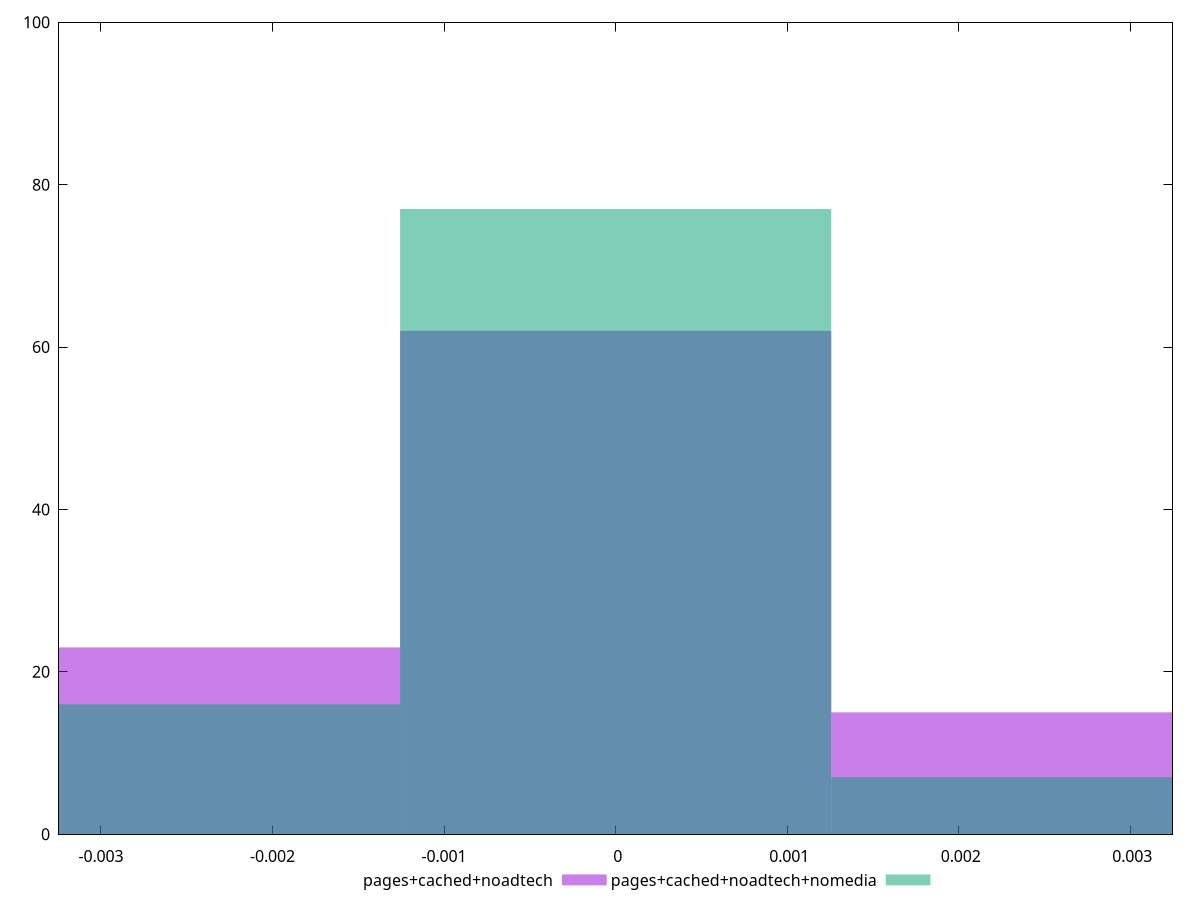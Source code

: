 reset

$pagesCachedNoadtech <<EOF
0 62
-0.002512871654562809 23
0.002512871654562809 15
EOF

$pagesCachedNoadtechNomedia <<EOF
0 77
0.002512871654562809 7
-0.002512871654562809 16
EOF

set key outside below
set boxwidth 0.002512871654562809
set xrange [-0.0032444980239537237:0.003245593027416556]
set yrange [0:100]
set trange [0:100]
set style fill transparent solid 0.5 noborder
set terminal svg size 640, 500 enhanced background rgb 'white'
set output "report_00025_2021-02-22T21:38:55.199Z/meta/pScore-difference/comparison/histogram/2_vs_3.svg"

plot $pagesCachedNoadtech title "pages+cached+noadtech" with boxes, \
     $pagesCachedNoadtechNomedia title "pages+cached+noadtech+nomedia" with boxes

reset
